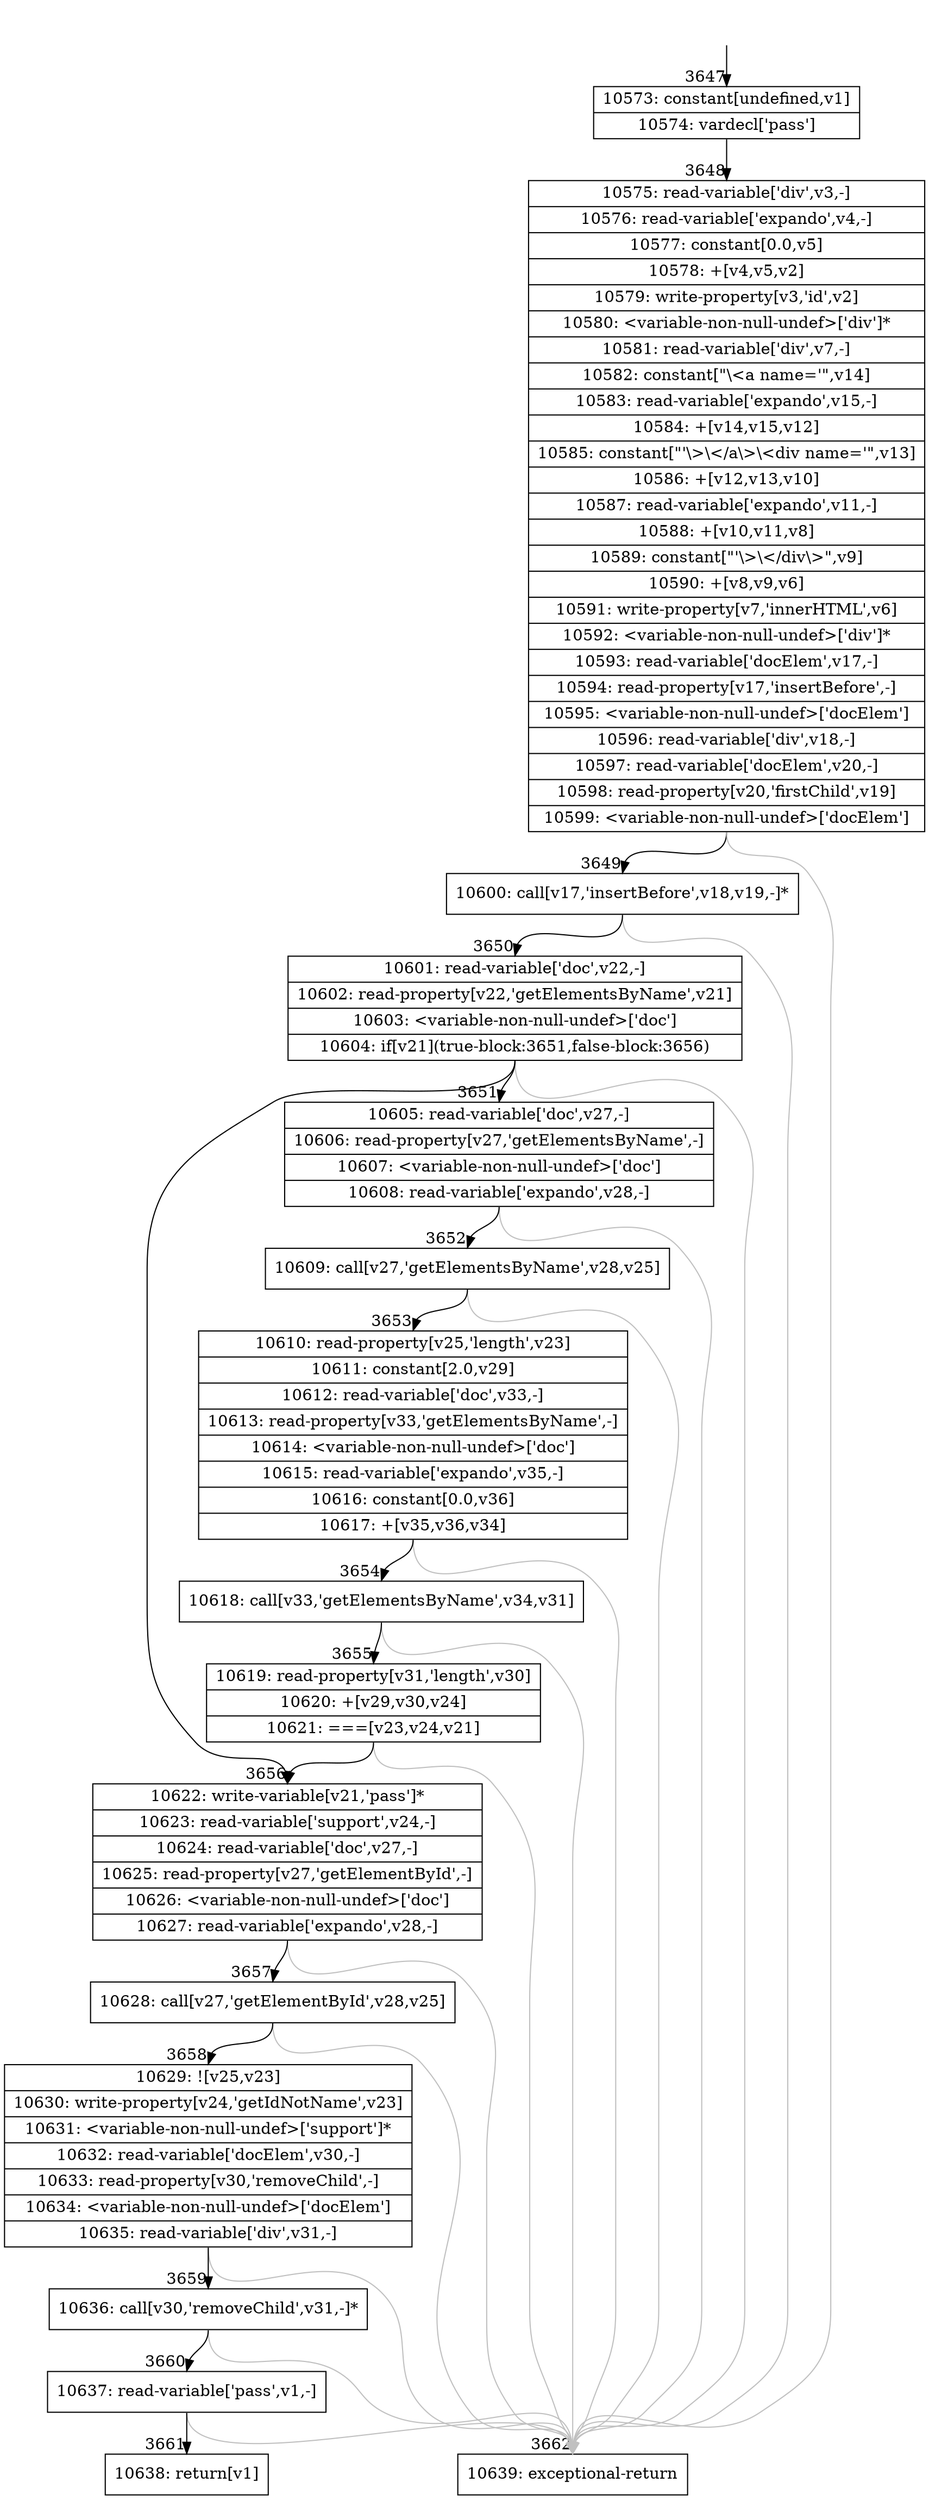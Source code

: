digraph {
rankdir="TD"
BB_entry238[shape=none,label=""];
BB_entry238 -> BB3647 [tailport=s, headport=n, headlabel="    3647"]
BB3647 [shape=record label="{10573: constant[undefined,v1]|10574: vardecl['pass']}" ] 
BB3647 -> BB3648 [tailport=s, headport=n, headlabel="      3648"]
BB3648 [shape=record label="{10575: read-variable['div',v3,-]|10576: read-variable['expando',v4,-]|10577: constant[0.0,v5]|10578: +[v4,v5,v2]|10579: write-property[v3,'id',v2]|10580: \<variable-non-null-undef\>['div']*|10581: read-variable['div',v7,-]|10582: constant[\"\\\<a name='\",v14]|10583: read-variable['expando',v15,-]|10584: +[v14,v15,v12]|10585: constant[\"'\\\>\\\</a\\\>\\\<div name='\",v13]|10586: +[v12,v13,v10]|10587: read-variable['expando',v11,-]|10588: +[v10,v11,v8]|10589: constant[\"'\\\>\\\</div\\\>\",v9]|10590: +[v8,v9,v6]|10591: write-property[v7,'innerHTML',v6]|10592: \<variable-non-null-undef\>['div']*|10593: read-variable['docElem',v17,-]|10594: read-property[v17,'insertBefore',-]|10595: \<variable-non-null-undef\>['docElem']|10596: read-variable['div',v18,-]|10597: read-variable['docElem',v20,-]|10598: read-property[v20,'firstChild',v19]|10599: \<variable-non-null-undef\>['docElem']}" ] 
BB3648 -> BB3649 [tailport=s, headport=n, headlabel="      3649"]
BB3648 -> BB3662 [tailport=s, headport=n, color=gray, headlabel="      3662"]
BB3649 [shape=record label="{10600: call[v17,'insertBefore',v18,v19,-]*}" ] 
BB3649 -> BB3650 [tailport=s, headport=n, headlabel="      3650"]
BB3649 -> BB3662 [tailport=s, headport=n, color=gray]
BB3650 [shape=record label="{10601: read-variable['doc',v22,-]|10602: read-property[v22,'getElementsByName',v21]|10603: \<variable-non-null-undef\>['doc']|10604: if[v21](true-block:3651,false-block:3656)}" ] 
BB3650 -> BB3656 [tailport=s, headport=n, headlabel="      3656"]
BB3650 -> BB3651 [tailport=s, headport=n, headlabel="      3651"]
BB3650 -> BB3662 [tailport=s, headport=n, color=gray]
BB3651 [shape=record label="{10605: read-variable['doc',v27,-]|10606: read-property[v27,'getElementsByName',-]|10607: \<variable-non-null-undef\>['doc']|10608: read-variable['expando',v28,-]}" ] 
BB3651 -> BB3652 [tailport=s, headport=n, headlabel="      3652"]
BB3651 -> BB3662 [tailport=s, headport=n, color=gray]
BB3652 [shape=record label="{10609: call[v27,'getElementsByName',v28,v25]}" ] 
BB3652 -> BB3653 [tailport=s, headport=n, headlabel="      3653"]
BB3652 -> BB3662 [tailport=s, headport=n, color=gray]
BB3653 [shape=record label="{10610: read-property[v25,'length',v23]|10611: constant[2.0,v29]|10612: read-variable['doc',v33,-]|10613: read-property[v33,'getElementsByName',-]|10614: \<variable-non-null-undef\>['doc']|10615: read-variable['expando',v35,-]|10616: constant[0.0,v36]|10617: +[v35,v36,v34]}" ] 
BB3653 -> BB3654 [tailport=s, headport=n, headlabel="      3654"]
BB3653 -> BB3662 [tailport=s, headport=n, color=gray]
BB3654 [shape=record label="{10618: call[v33,'getElementsByName',v34,v31]}" ] 
BB3654 -> BB3655 [tailport=s, headport=n, headlabel="      3655"]
BB3654 -> BB3662 [tailport=s, headport=n, color=gray]
BB3655 [shape=record label="{10619: read-property[v31,'length',v30]|10620: +[v29,v30,v24]|10621: ===[v23,v24,v21]}" ] 
BB3655 -> BB3656 [tailport=s, headport=n]
BB3655 -> BB3662 [tailport=s, headport=n, color=gray]
BB3656 [shape=record label="{10622: write-variable[v21,'pass']*|10623: read-variable['support',v24,-]|10624: read-variable['doc',v27,-]|10625: read-property[v27,'getElementById',-]|10626: \<variable-non-null-undef\>['doc']|10627: read-variable['expando',v28,-]}" ] 
BB3656 -> BB3657 [tailport=s, headport=n, headlabel="      3657"]
BB3656 -> BB3662 [tailport=s, headport=n, color=gray]
BB3657 [shape=record label="{10628: call[v27,'getElementById',v28,v25]}" ] 
BB3657 -> BB3658 [tailport=s, headport=n, headlabel="      3658"]
BB3657 -> BB3662 [tailport=s, headport=n, color=gray]
BB3658 [shape=record label="{10629: ![v25,v23]|10630: write-property[v24,'getIdNotName',v23]|10631: \<variable-non-null-undef\>['support']*|10632: read-variable['docElem',v30,-]|10633: read-property[v30,'removeChild',-]|10634: \<variable-non-null-undef\>['docElem']|10635: read-variable['div',v31,-]}" ] 
BB3658 -> BB3659 [tailport=s, headport=n, headlabel="      3659"]
BB3658 -> BB3662 [tailport=s, headport=n, color=gray]
BB3659 [shape=record label="{10636: call[v30,'removeChild',v31,-]*}" ] 
BB3659 -> BB3660 [tailport=s, headport=n, headlabel="      3660"]
BB3659 -> BB3662 [tailport=s, headport=n, color=gray]
BB3660 [shape=record label="{10637: read-variable['pass',v1,-]}" ] 
BB3660 -> BB3661 [tailport=s, headport=n, headlabel="      3661"]
BB3660 -> BB3662 [tailport=s, headport=n, color=gray]
BB3661 [shape=record label="{10638: return[v1]}" ] 
BB3662 [shape=record label="{10639: exceptional-return}" ] 
}

